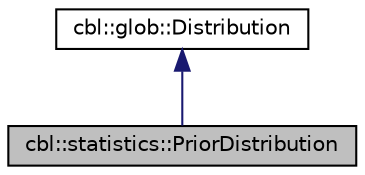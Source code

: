 digraph "cbl::statistics::PriorDistribution"
{
  edge [fontname="Helvetica",fontsize="10",labelfontname="Helvetica",labelfontsize="10"];
  node [fontname="Helvetica",fontsize="10",shape=record];
  Node0 [label="cbl::statistics::PriorDistribution",height=0.2,width=0.4,color="black", fillcolor="grey75", style="filled", fontcolor="black"];
  Node1 -> Node0 [dir="back",color="midnightblue",fontsize="10",style="solid",fontname="Helvetica"];
  Node1 [label="cbl::glob::Distribution",height=0.2,width=0.4,color="black", fillcolor="white", style="filled",URL="$d7/df2/classcbl_1_1glob_1_1Distribution.html",tooltip="The class Distribution. "];
}
